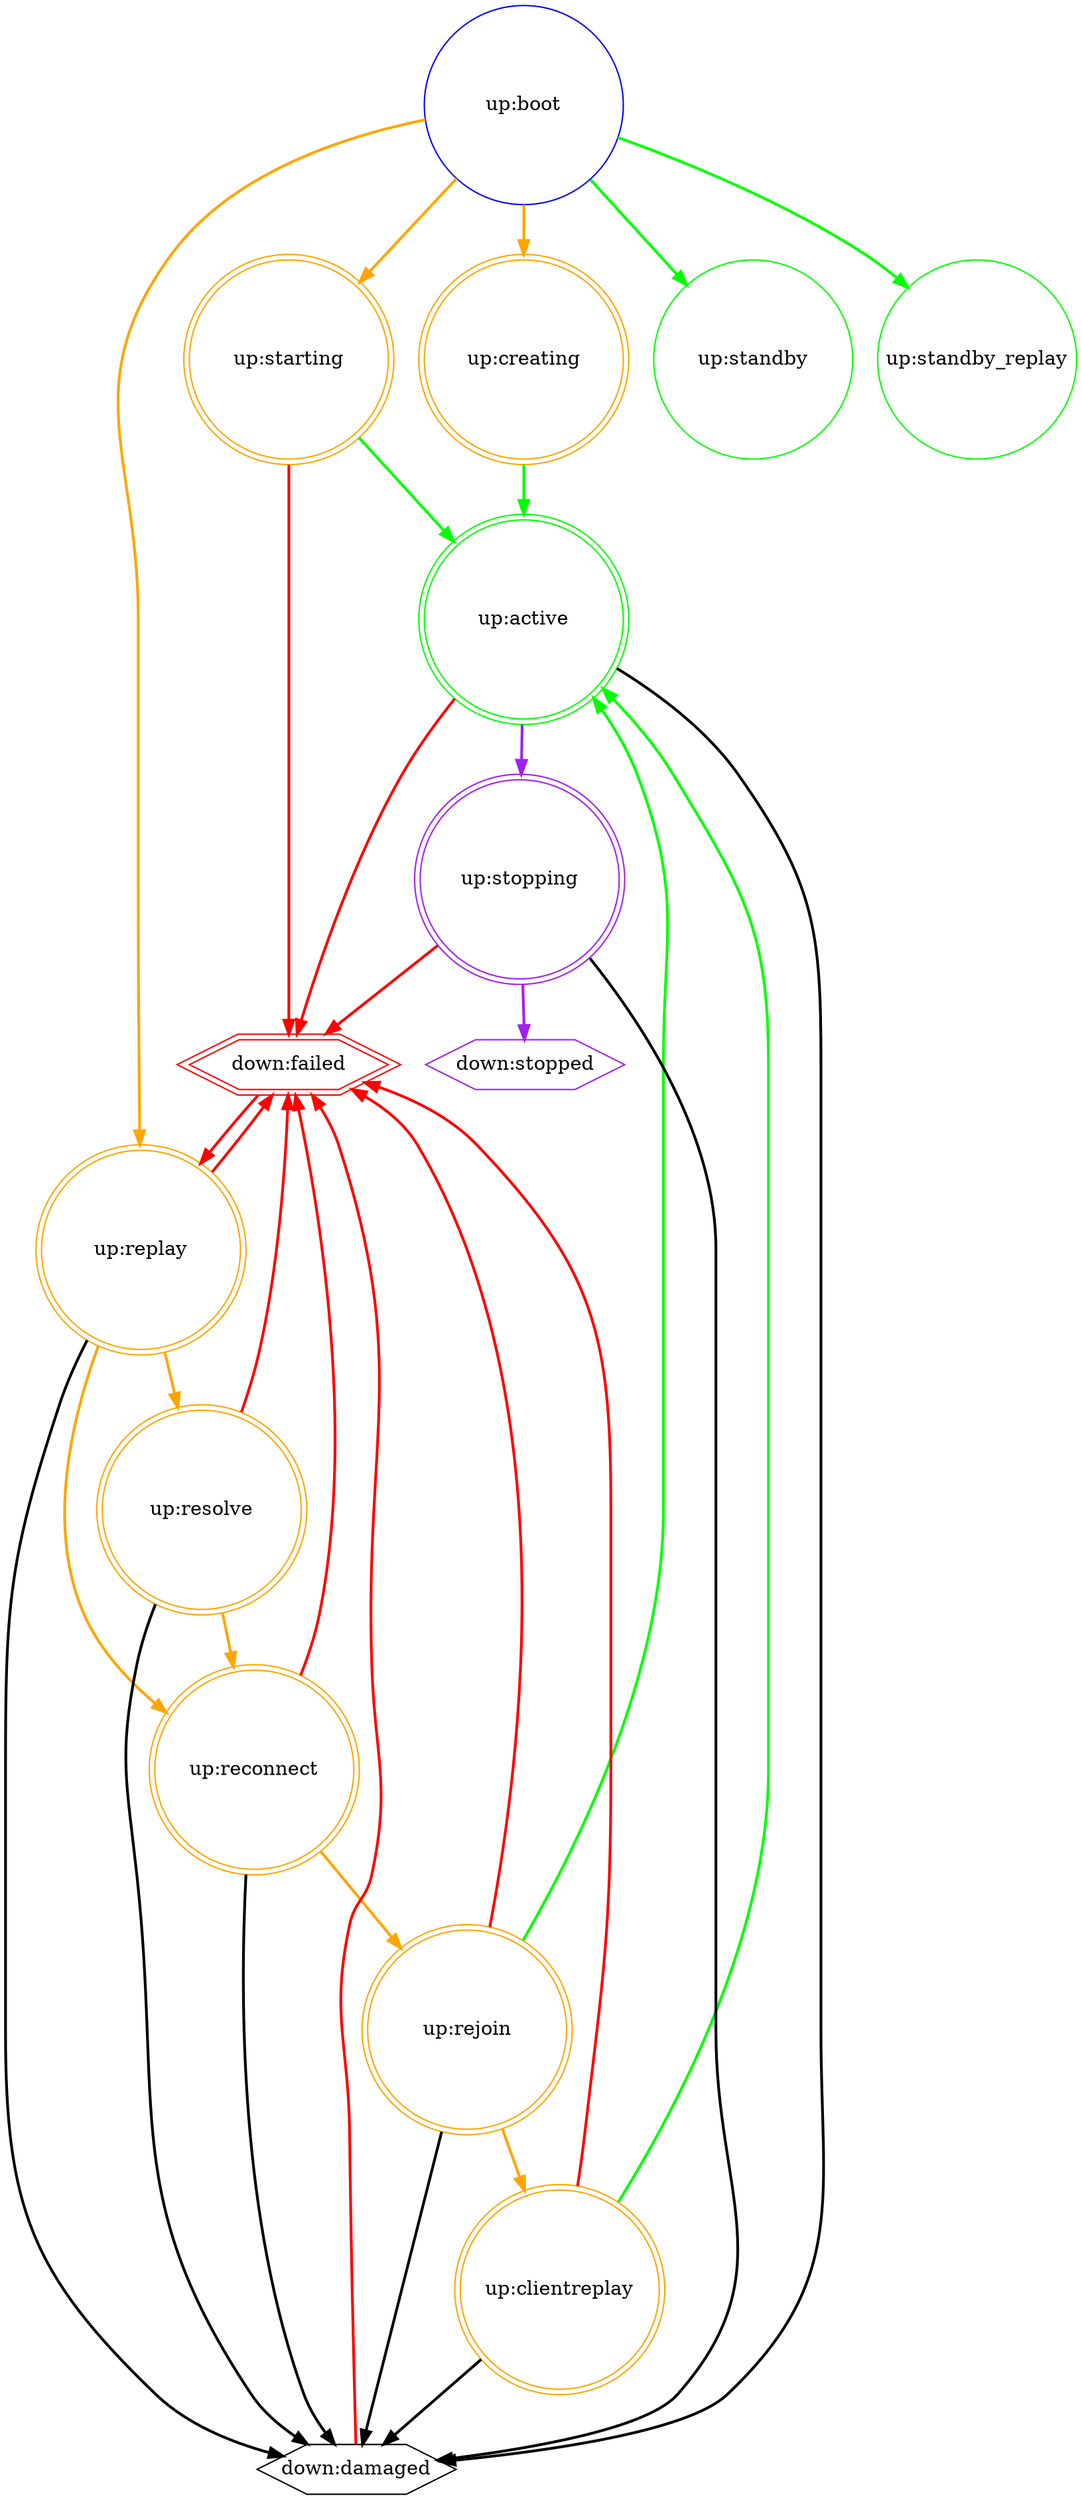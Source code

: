 digraph {

node [shape=circle,style=unfilled,fixedsize=true,width=2.0]

node [color=blue,peripheries=1];
N0 [label="up:boot"]

node [color=orange,peripheries=2];
N1 [label="up:creating"]
N0 -> N1 [color=orange,penwidth=2.0];
N2 [label="up:starting"]
N0 -> N2 [color=orange,penwidth=2.0];
N3 [label="up:replay"]
N0 -> N3 [color=orange,penwidth=2.0];
N4 [label="up:resolve"]
N3 -> N4 [color=orange,penwidth=2.0];
N5 [label="up:reconnect"]
N3 -> N5 [color=orange,penwidth=2.0];
N4 -> N5 [color=orange,penwidth=2.0];
N6 [label="up:rejoin"]
N5 -> N6 [color=orange,penwidth=2.0];
N7 [label="up:clientreplay"]
N6 -> N7 [color=orange,penwidth=2.0];

node [color=green,peripheries=2];
S0 [label="up:active"]
N7 -> S0 [color=green,penwidth=2.0];
N1 -> S0 [color=green,penwidth=2.0];
N2 -> S0 [color=green,penwidth=2.0];
N6 -> S0 [color=green,penwidth=2.0];
node [color=green,peripheries=1];
S1 [label="up:standby"]
N0 -> S1 [color=green,penwidth=2.0];
S2 [label="up:standby_replay"]
N0 -> S2 [color=green,penwidth=2.0];

// going down but still accessible by clients
node [color=purple,peripheries=2];
S3 [label="up:stopping"]
S0 -> S3 [color=purple,penwidth=2.0];

// terminal (but "in")
node [shape=polygon,sides=6,color=red,peripheries=2];
D0 [label="down:failed"]
N2 -> D0 [color=red,penwidth=2.0];
N3 -> D0 [color=red,penwidth=2.0];
N4 -> D0 [color=red,penwidth=2.0];
N5 -> D0 [color=red,penwidth=2.0];
N6 -> D0 [color=red,penwidth=2.0];
N7 -> D0 [color=red,penwidth=2.0];
S0 -> D0 [color=red,penwidth=2.0];
S3 -> D0 [color=red,penwidth=2.0];
D0 -> N3 [color=red,penwidth=2.0];

// terminal (but not "in")
node [shape=polygon,sides=6,color=black,peripheries=1];
D1 [label="down:damaged"]
N3 -> D1 [color=black,penwidth=2.0];
N4 -> D1 [color=black,penwidth=2.0];
N5 -> D1 [color=black,penwidth=2.0];
N6 -> D1 [color=black,penwidth=2.0];
N7 -> D1 [color=black,penwidth=2.0];
S0 -> D1 [color=black,penwidth=2.0];
S3 -> D1 [color=black,penwidth=2.0];
D1 -> D0 [color=red,penwidth=2.0]

node [shape=polygon,sides=6,color=purple,peripheries=1];
D3 [label="down:stopped"]
S3 -> D3 [color=purple,penwidth=2.0];

}

